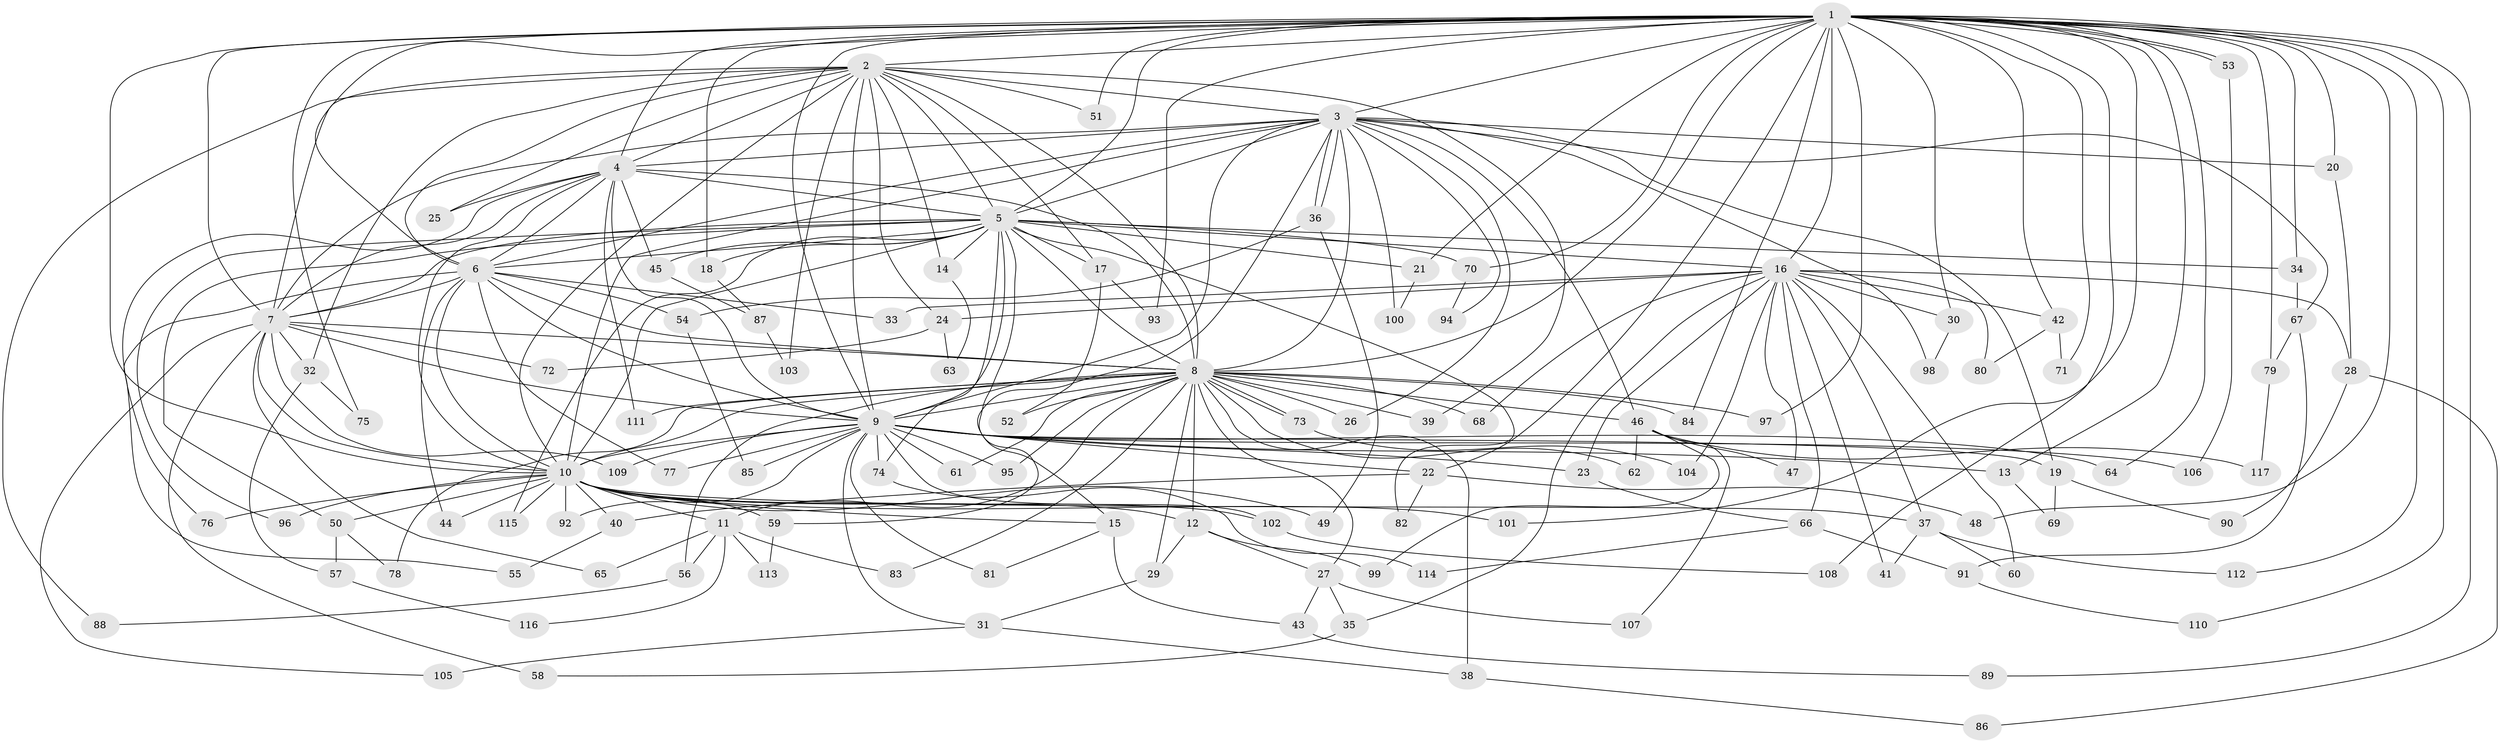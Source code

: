 // coarse degree distribution, {40: 0.011363636363636364, 17: 0.011363636363636364, 11: 0.011363636363636364, 32: 0.011363636363636364, 12: 0.022727272727272728, 26: 0.011363636363636364, 21: 0.011363636363636364, 6: 0.022727272727272728, 5: 0.06818181818181818, 3: 0.20454545454545456, 16: 0.011363636363636364, 4: 0.09090909090909091, 2: 0.4772727272727273, 7: 0.011363636363636364, 1: 0.022727272727272728}
// Generated by graph-tools (version 1.1) at 2025/51/02/27/25 19:51:52]
// undirected, 117 vertices, 259 edges
graph export_dot {
graph [start="1"]
  node [color=gray90,style=filled];
  1;
  2;
  3;
  4;
  5;
  6;
  7;
  8;
  9;
  10;
  11;
  12;
  13;
  14;
  15;
  16;
  17;
  18;
  19;
  20;
  21;
  22;
  23;
  24;
  25;
  26;
  27;
  28;
  29;
  30;
  31;
  32;
  33;
  34;
  35;
  36;
  37;
  38;
  39;
  40;
  41;
  42;
  43;
  44;
  45;
  46;
  47;
  48;
  49;
  50;
  51;
  52;
  53;
  54;
  55;
  56;
  57;
  58;
  59;
  60;
  61;
  62;
  63;
  64;
  65;
  66;
  67;
  68;
  69;
  70;
  71;
  72;
  73;
  74;
  75;
  76;
  77;
  78;
  79;
  80;
  81;
  82;
  83;
  84;
  85;
  86;
  87;
  88;
  89;
  90;
  91;
  92;
  93;
  94;
  95;
  96;
  97;
  98;
  99;
  100;
  101;
  102;
  103;
  104;
  105;
  106;
  107;
  108;
  109;
  110;
  111;
  112;
  113;
  114;
  115;
  116;
  117;
  1 -- 2;
  1 -- 3;
  1 -- 4;
  1 -- 5;
  1 -- 6;
  1 -- 7;
  1 -- 8;
  1 -- 9;
  1 -- 10;
  1 -- 13;
  1 -- 16;
  1 -- 18;
  1 -- 20;
  1 -- 21;
  1 -- 22;
  1 -- 30;
  1 -- 34;
  1 -- 42;
  1 -- 48;
  1 -- 51;
  1 -- 53;
  1 -- 53;
  1 -- 64;
  1 -- 70;
  1 -- 71;
  1 -- 75;
  1 -- 79;
  1 -- 84;
  1 -- 89;
  1 -- 93;
  1 -- 97;
  1 -- 101;
  1 -- 108;
  1 -- 110;
  1 -- 112;
  2 -- 3;
  2 -- 4;
  2 -- 5;
  2 -- 6;
  2 -- 7;
  2 -- 8;
  2 -- 9;
  2 -- 10;
  2 -- 14;
  2 -- 17;
  2 -- 24;
  2 -- 25;
  2 -- 32;
  2 -- 39;
  2 -- 51;
  2 -- 88;
  2 -- 103;
  3 -- 4;
  3 -- 5;
  3 -- 6;
  3 -- 7;
  3 -- 8;
  3 -- 9;
  3 -- 10;
  3 -- 19;
  3 -- 20;
  3 -- 26;
  3 -- 36;
  3 -- 36;
  3 -- 46;
  3 -- 59;
  3 -- 67;
  3 -- 94;
  3 -- 98;
  3 -- 100;
  4 -- 5;
  4 -- 6;
  4 -- 7;
  4 -- 8;
  4 -- 9;
  4 -- 10;
  4 -- 25;
  4 -- 45;
  4 -- 76;
  4 -- 111;
  5 -- 6;
  5 -- 7;
  5 -- 8;
  5 -- 9;
  5 -- 10;
  5 -- 14;
  5 -- 15;
  5 -- 16;
  5 -- 17;
  5 -- 18;
  5 -- 21;
  5 -- 34;
  5 -- 45;
  5 -- 50;
  5 -- 70;
  5 -- 74;
  5 -- 82;
  5 -- 96;
  5 -- 115;
  6 -- 7;
  6 -- 8;
  6 -- 9;
  6 -- 10;
  6 -- 33;
  6 -- 44;
  6 -- 54;
  6 -- 55;
  6 -- 77;
  7 -- 8;
  7 -- 9;
  7 -- 10;
  7 -- 32;
  7 -- 58;
  7 -- 65;
  7 -- 72;
  7 -- 105;
  7 -- 109;
  8 -- 9;
  8 -- 10;
  8 -- 11;
  8 -- 12;
  8 -- 26;
  8 -- 27;
  8 -- 29;
  8 -- 38;
  8 -- 39;
  8 -- 46;
  8 -- 52;
  8 -- 56;
  8 -- 61;
  8 -- 62;
  8 -- 68;
  8 -- 73;
  8 -- 73;
  8 -- 78;
  8 -- 83;
  8 -- 84;
  8 -- 95;
  8 -- 97;
  8 -- 111;
  9 -- 10;
  9 -- 13;
  9 -- 19;
  9 -- 22;
  9 -- 23;
  9 -- 31;
  9 -- 61;
  9 -- 64;
  9 -- 74;
  9 -- 77;
  9 -- 81;
  9 -- 85;
  9 -- 92;
  9 -- 95;
  9 -- 102;
  9 -- 106;
  9 -- 109;
  10 -- 11;
  10 -- 12;
  10 -- 15;
  10 -- 37;
  10 -- 40;
  10 -- 44;
  10 -- 49;
  10 -- 50;
  10 -- 59;
  10 -- 76;
  10 -- 92;
  10 -- 96;
  10 -- 101;
  10 -- 102;
  10 -- 115;
  11 -- 56;
  11 -- 65;
  11 -- 83;
  11 -- 113;
  11 -- 116;
  12 -- 27;
  12 -- 29;
  12 -- 99;
  13 -- 69;
  14 -- 63;
  15 -- 43;
  15 -- 81;
  16 -- 23;
  16 -- 24;
  16 -- 28;
  16 -- 30;
  16 -- 33;
  16 -- 35;
  16 -- 37;
  16 -- 41;
  16 -- 42;
  16 -- 47;
  16 -- 60;
  16 -- 66;
  16 -- 68;
  16 -- 80;
  16 -- 104;
  17 -- 52;
  17 -- 93;
  18 -- 87;
  19 -- 69;
  19 -- 90;
  20 -- 28;
  21 -- 100;
  22 -- 40;
  22 -- 48;
  22 -- 82;
  23 -- 66;
  24 -- 63;
  24 -- 72;
  27 -- 35;
  27 -- 43;
  27 -- 107;
  28 -- 86;
  28 -- 90;
  29 -- 31;
  30 -- 98;
  31 -- 38;
  31 -- 105;
  32 -- 57;
  32 -- 75;
  34 -- 67;
  35 -- 58;
  36 -- 49;
  36 -- 54;
  37 -- 41;
  37 -- 60;
  37 -- 112;
  38 -- 86;
  40 -- 55;
  42 -- 71;
  42 -- 80;
  43 -- 89;
  45 -- 87;
  46 -- 47;
  46 -- 62;
  46 -- 99;
  46 -- 107;
  46 -- 117;
  50 -- 57;
  50 -- 78;
  53 -- 106;
  54 -- 85;
  56 -- 88;
  57 -- 116;
  59 -- 113;
  66 -- 91;
  66 -- 114;
  67 -- 79;
  67 -- 91;
  70 -- 94;
  73 -- 104;
  74 -- 114;
  79 -- 117;
  87 -- 103;
  91 -- 110;
  102 -- 108;
}
